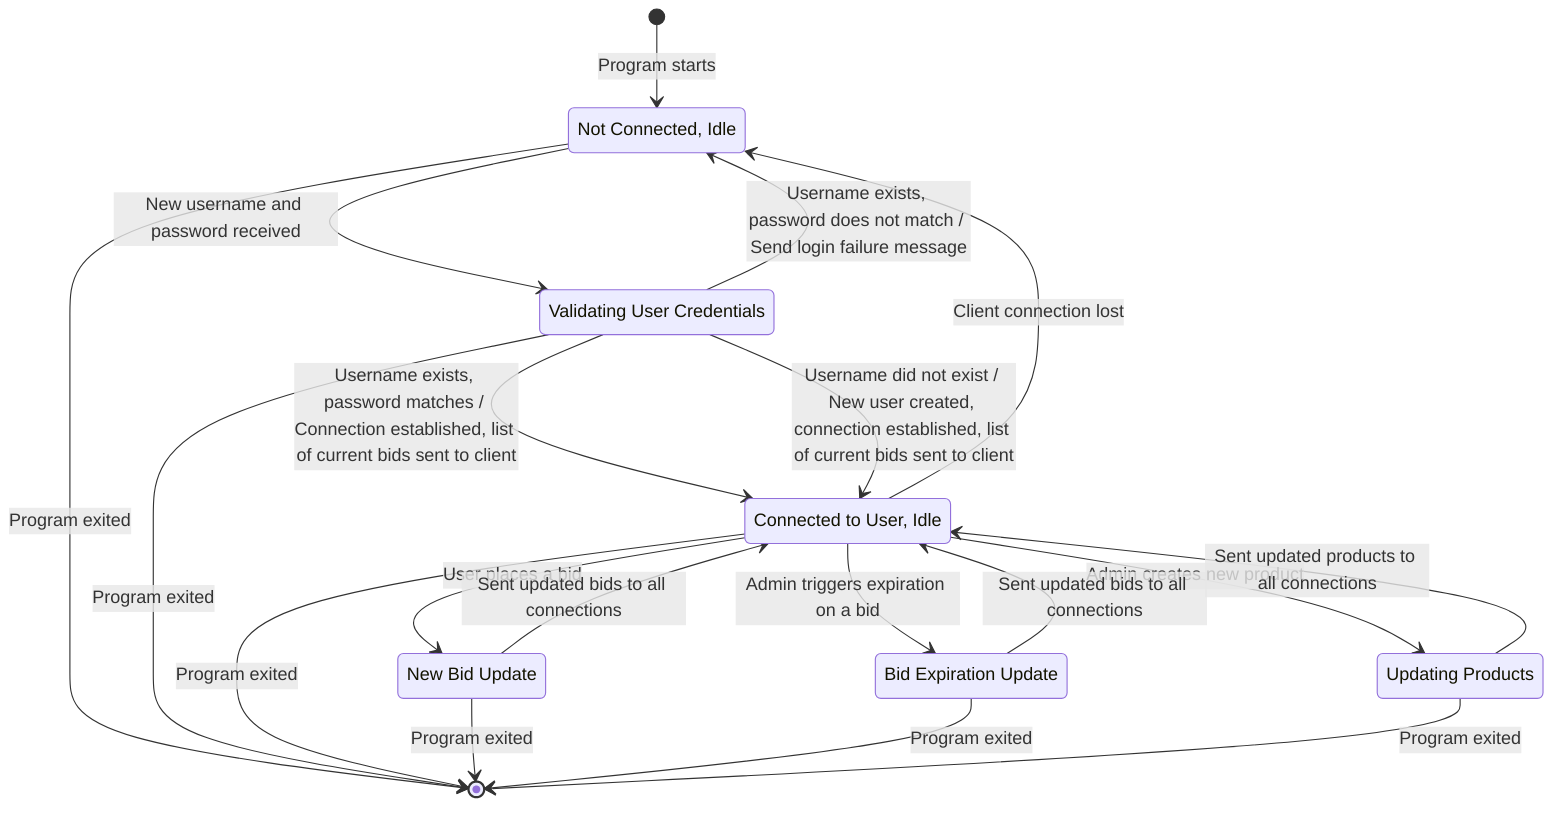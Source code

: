 stateDiagram

Idle: Not Connected, Idle
Validating: Validating User Credentials
Connected: Connected to User, Idle
NewBid: New Bid Update
DieBid: Bid Expiration Update
UpdateProduct: Updating Products

[*] --> Idle: Program starts
Idle --> Validating: New username and password received
Validating --> Connected: Username exists, password matches / Connection established, list of current bids sent to client
Validating --> Connected: Username did not exist / New user created, connection established, list of current bids sent to client
Validating --> Idle: Username exists, password does not match / Send login failure message
Connected --> Idle: Client connection lost
Connected --> NewBid: User places a bid
NewBid --> Connected: Sent updated bids to all connections
Connected --> UpdateProduct: Admin creates new product
UpdateProduct --> Connected: Sent updated products to all connections
Connected --> DieBid: Admin triggers expiration on a bid
DieBid --> Connected: Sent updated bids to all connections

Idle --> [*]: Program exited 
Validating --> [*]: Program exited 
Connected --> [*]: Program exited 
NewBid --> [*]: Program exited
DieBid --> [*]: Program exited
UpdateProduct --> [*]: Program exited